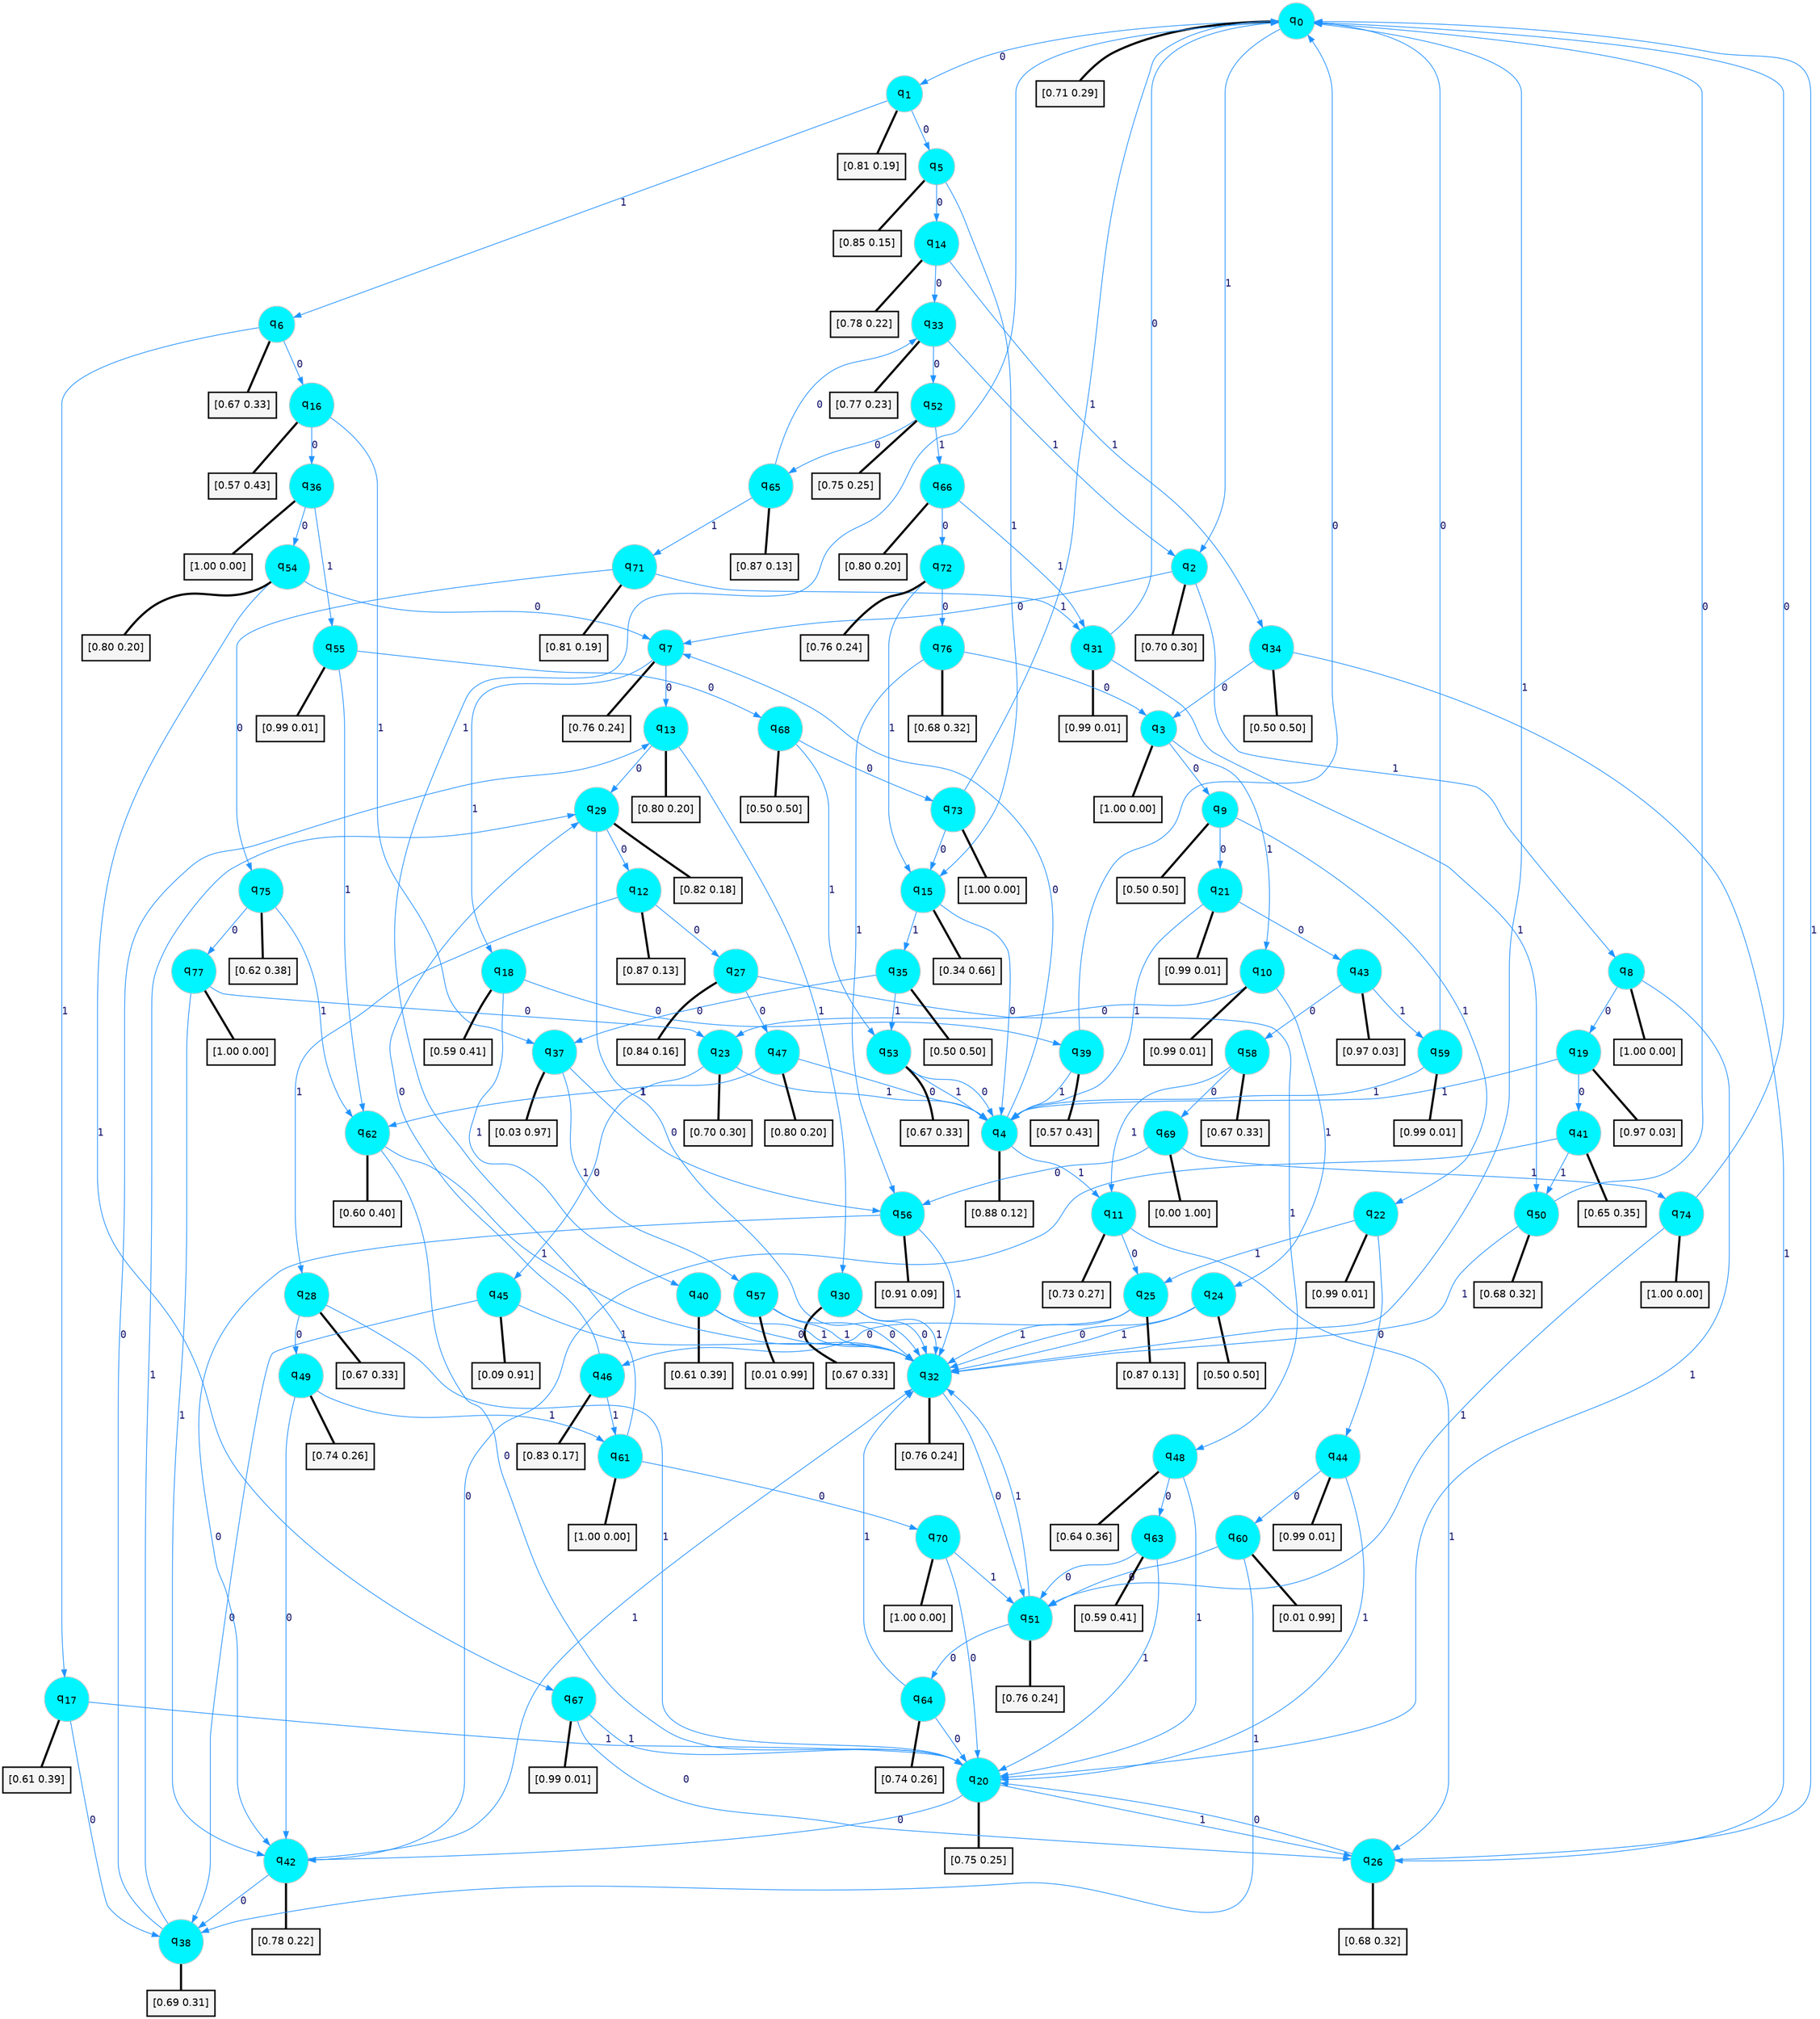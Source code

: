 digraph G {
graph [
bgcolor=transparent, dpi=300, rankdir=TD, size="40,25"];
node [
color=gray, fillcolor=turquoise1, fontcolor=black, fontname=Helvetica, fontsize=16, fontweight=bold, shape=circle, style=filled];
edge [
arrowsize=1, color=dodgerblue1, fontcolor=midnightblue, fontname=courier, fontweight=bold, penwidth=1, style=solid, weight=20];
0[label=<q<SUB>0</SUB>>];
1[label=<q<SUB>1</SUB>>];
2[label=<q<SUB>2</SUB>>];
3[label=<q<SUB>3</SUB>>];
4[label=<q<SUB>4</SUB>>];
5[label=<q<SUB>5</SUB>>];
6[label=<q<SUB>6</SUB>>];
7[label=<q<SUB>7</SUB>>];
8[label=<q<SUB>8</SUB>>];
9[label=<q<SUB>9</SUB>>];
10[label=<q<SUB>10</SUB>>];
11[label=<q<SUB>11</SUB>>];
12[label=<q<SUB>12</SUB>>];
13[label=<q<SUB>13</SUB>>];
14[label=<q<SUB>14</SUB>>];
15[label=<q<SUB>15</SUB>>];
16[label=<q<SUB>16</SUB>>];
17[label=<q<SUB>17</SUB>>];
18[label=<q<SUB>18</SUB>>];
19[label=<q<SUB>19</SUB>>];
20[label=<q<SUB>20</SUB>>];
21[label=<q<SUB>21</SUB>>];
22[label=<q<SUB>22</SUB>>];
23[label=<q<SUB>23</SUB>>];
24[label=<q<SUB>24</SUB>>];
25[label=<q<SUB>25</SUB>>];
26[label=<q<SUB>26</SUB>>];
27[label=<q<SUB>27</SUB>>];
28[label=<q<SUB>28</SUB>>];
29[label=<q<SUB>29</SUB>>];
30[label=<q<SUB>30</SUB>>];
31[label=<q<SUB>31</SUB>>];
32[label=<q<SUB>32</SUB>>];
33[label=<q<SUB>33</SUB>>];
34[label=<q<SUB>34</SUB>>];
35[label=<q<SUB>35</SUB>>];
36[label=<q<SUB>36</SUB>>];
37[label=<q<SUB>37</SUB>>];
38[label=<q<SUB>38</SUB>>];
39[label=<q<SUB>39</SUB>>];
40[label=<q<SUB>40</SUB>>];
41[label=<q<SUB>41</SUB>>];
42[label=<q<SUB>42</SUB>>];
43[label=<q<SUB>43</SUB>>];
44[label=<q<SUB>44</SUB>>];
45[label=<q<SUB>45</SUB>>];
46[label=<q<SUB>46</SUB>>];
47[label=<q<SUB>47</SUB>>];
48[label=<q<SUB>48</SUB>>];
49[label=<q<SUB>49</SUB>>];
50[label=<q<SUB>50</SUB>>];
51[label=<q<SUB>51</SUB>>];
52[label=<q<SUB>52</SUB>>];
53[label=<q<SUB>53</SUB>>];
54[label=<q<SUB>54</SUB>>];
55[label=<q<SUB>55</SUB>>];
56[label=<q<SUB>56</SUB>>];
57[label=<q<SUB>57</SUB>>];
58[label=<q<SUB>58</SUB>>];
59[label=<q<SUB>59</SUB>>];
60[label=<q<SUB>60</SUB>>];
61[label=<q<SUB>61</SUB>>];
62[label=<q<SUB>62</SUB>>];
63[label=<q<SUB>63</SUB>>];
64[label=<q<SUB>64</SUB>>];
65[label=<q<SUB>65</SUB>>];
66[label=<q<SUB>66</SUB>>];
67[label=<q<SUB>67</SUB>>];
68[label=<q<SUB>68</SUB>>];
69[label=<q<SUB>69</SUB>>];
70[label=<q<SUB>70</SUB>>];
71[label=<q<SUB>71</SUB>>];
72[label=<q<SUB>72</SUB>>];
73[label=<q<SUB>73</SUB>>];
74[label=<q<SUB>74</SUB>>];
75[label=<q<SUB>75</SUB>>];
76[label=<q<SUB>76</SUB>>];
77[label=<q<SUB>77</SUB>>];
78[label="[0.71 0.29]", shape=box,fontcolor=black, fontname=Helvetica, fontsize=14, penwidth=2, fillcolor=whitesmoke,color=black];
79[label="[0.81 0.19]", shape=box,fontcolor=black, fontname=Helvetica, fontsize=14, penwidth=2, fillcolor=whitesmoke,color=black];
80[label="[0.70 0.30]", shape=box,fontcolor=black, fontname=Helvetica, fontsize=14, penwidth=2, fillcolor=whitesmoke,color=black];
81[label="[1.00 0.00]", shape=box,fontcolor=black, fontname=Helvetica, fontsize=14, penwidth=2, fillcolor=whitesmoke,color=black];
82[label="[0.88 0.12]", shape=box,fontcolor=black, fontname=Helvetica, fontsize=14, penwidth=2, fillcolor=whitesmoke,color=black];
83[label="[0.85 0.15]", shape=box,fontcolor=black, fontname=Helvetica, fontsize=14, penwidth=2, fillcolor=whitesmoke,color=black];
84[label="[0.67 0.33]", shape=box,fontcolor=black, fontname=Helvetica, fontsize=14, penwidth=2, fillcolor=whitesmoke,color=black];
85[label="[0.76 0.24]", shape=box,fontcolor=black, fontname=Helvetica, fontsize=14, penwidth=2, fillcolor=whitesmoke,color=black];
86[label="[1.00 0.00]", shape=box,fontcolor=black, fontname=Helvetica, fontsize=14, penwidth=2, fillcolor=whitesmoke,color=black];
87[label="[0.50 0.50]", shape=box,fontcolor=black, fontname=Helvetica, fontsize=14, penwidth=2, fillcolor=whitesmoke,color=black];
88[label="[0.99 0.01]", shape=box,fontcolor=black, fontname=Helvetica, fontsize=14, penwidth=2, fillcolor=whitesmoke,color=black];
89[label="[0.73 0.27]", shape=box,fontcolor=black, fontname=Helvetica, fontsize=14, penwidth=2, fillcolor=whitesmoke,color=black];
90[label="[0.87 0.13]", shape=box,fontcolor=black, fontname=Helvetica, fontsize=14, penwidth=2, fillcolor=whitesmoke,color=black];
91[label="[0.80 0.20]", shape=box,fontcolor=black, fontname=Helvetica, fontsize=14, penwidth=2, fillcolor=whitesmoke,color=black];
92[label="[0.78 0.22]", shape=box,fontcolor=black, fontname=Helvetica, fontsize=14, penwidth=2, fillcolor=whitesmoke,color=black];
93[label="[0.34 0.66]", shape=box,fontcolor=black, fontname=Helvetica, fontsize=14, penwidth=2, fillcolor=whitesmoke,color=black];
94[label="[0.57 0.43]", shape=box,fontcolor=black, fontname=Helvetica, fontsize=14, penwidth=2, fillcolor=whitesmoke,color=black];
95[label="[0.61 0.39]", shape=box,fontcolor=black, fontname=Helvetica, fontsize=14, penwidth=2, fillcolor=whitesmoke,color=black];
96[label="[0.59 0.41]", shape=box,fontcolor=black, fontname=Helvetica, fontsize=14, penwidth=2, fillcolor=whitesmoke,color=black];
97[label="[0.97 0.03]", shape=box,fontcolor=black, fontname=Helvetica, fontsize=14, penwidth=2, fillcolor=whitesmoke,color=black];
98[label="[0.75 0.25]", shape=box,fontcolor=black, fontname=Helvetica, fontsize=14, penwidth=2, fillcolor=whitesmoke,color=black];
99[label="[0.99 0.01]", shape=box,fontcolor=black, fontname=Helvetica, fontsize=14, penwidth=2, fillcolor=whitesmoke,color=black];
100[label="[0.99 0.01]", shape=box,fontcolor=black, fontname=Helvetica, fontsize=14, penwidth=2, fillcolor=whitesmoke,color=black];
101[label="[0.70 0.30]", shape=box,fontcolor=black, fontname=Helvetica, fontsize=14, penwidth=2, fillcolor=whitesmoke,color=black];
102[label="[0.50 0.50]", shape=box,fontcolor=black, fontname=Helvetica, fontsize=14, penwidth=2, fillcolor=whitesmoke,color=black];
103[label="[0.87 0.13]", shape=box,fontcolor=black, fontname=Helvetica, fontsize=14, penwidth=2, fillcolor=whitesmoke,color=black];
104[label="[0.68 0.32]", shape=box,fontcolor=black, fontname=Helvetica, fontsize=14, penwidth=2, fillcolor=whitesmoke,color=black];
105[label="[0.84 0.16]", shape=box,fontcolor=black, fontname=Helvetica, fontsize=14, penwidth=2, fillcolor=whitesmoke,color=black];
106[label="[0.67 0.33]", shape=box,fontcolor=black, fontname=Helvetica, fontsize=14, penwidth=2, fillcolor=whitesmoke,color=black];
107[label="[0.82 0.18]", shape=box,fontcolor=black, fontname=Helvetica, fontsize=14, penwidth=2, fillcolor=whitesmoke,color=black];
108[label="[0.67 0.33]", shape=box,fontcolor=black, fontname=Helvetica, fontsize=14, penwidth=2, fillcolor=whitesmoke,color=black];
109[label="[0.99 0.01]", shape=box,fontcolor=black, fontname=Helvetica, fontsize=14, penwidth=2, fillcolor=whitesmoke,color=black];
110[label="[0.76 0.24]", shape=box,fontcolor=black, fontname=Helvetica, fontsize=14, penwidth=2, fillcolor=whitesmoke,color=black];
111[label="[0.77 0.23]", shape=box,fontcolor=black, fontname=Helvetica, fontsize=14, penwidth=2, fillcolor=whitesmoke,color=black];
112[label="[0.50 0.50]", shape=box,fontcolor=black, fontname=Helvetica, fontsize=14, penwidth=2, fillcolor=whitesmoke,color=black];
113[label="[0.50 0.50]", shape=box,fontcolor=black, fontname=Helvetica, fontsize=14, penwidth=2, fillcolor=whitesmoke,color=black];
114[label="[1.00 0.00]", shape=box,fontcolor=black, fontname=Helvetica, fontsize=14, penwidth=2, fillcolor=whitesmoke,color=black];
115[label="[0.03 0.97]", shape=box,fontcolor=black, fontname=Helvetica, fontsize=14, penwidth=2, fillcolor=whitesmoke,color=black];
116[label="[0.69 0.31]", shape=box,fontcolor=black, fontname=Helvetica, fontsize=14, penwidth=2, fillcolor=whitesmoke,color=black];
117[label="[0.57 0.43]", shape=box,fontcolor=black, fontname=Helvetica, fontsize=14, penwidth=2, fillcolor=whitesmoke,color=black];
118[label="[0.61 0.39]", shape=box,fontcolor=black, fontname=Helvetica, fontsize=14, penwidth=2, fillcolor=whitesmoke,color=black];
119[label="[0.65 0.35]", shape=box,fontcolor=black, fontname=Helvetica, fontsize=14, penwidth=2, fillcolor=whitesmoke,color=black];
120[label="[0.78 0.22]", shape=box,fontcolor=black, fontname=Helvetica, fontsize=14, penwidth=2, fillcolor=whitesmoke,color=black];
121[label="[0.97 0.03]", shape=box,fontcolor=black, fontname=Helvetica, fontsize=14, penwidth=2, fillcolor=whitesmoke,color=black];
122[label="[0.99 0.01]", shape=box,fontcolor=black, fontname=Helvetica, fontsize=14, penwidth=2, fillcolor=whitesmoke,color=black];
123[label="[0.09 0.91]", shape=box,fontcolor=black, fontname=Helvetica, fontsize=14, penwidth=2, fillcolor=whitesmoke,color=black];
124[label="[0.83 0.17]", shape=box,fontcolor=black, fontname=Helvetica, fontsize=14, penwidth=2, fillcolor=whitesmoke,color=black];
125[label="[0.80 0.20]", shape=box,fontcolor=black, fontname=Helvetica, fontsize=14, penwidth=2, fillcolor=whitesmoke,color=black];
126[label="[0.64 0.36]", shape=box,fontcolor=black, fontname=Helvetica, fontsize=14, penwidth=2, fillcolor=whitesmoke,color=black];
127[label="[0.74 0.26]", shape=box,fontcolor=black, fontname=Helvetica, fontsize=14, penwidth=2, fillcolor=whitesmoke,color=black];
128[label="[0.68 0.32]", shape=box,fontcolor=black, fontname=Helvetica, fontsize=14, penwidth=2, fillcolor=whitesmoke,color=black];
129[label="[0.76 0.24]", shape=box,fontcolor=black, fontname=Helvetica, fontsize=14, penwidth=2, fillcolor=whitesmoke,color=black];
130[label="[0.75 0.25]", shape=box,fontcolor=black, fontname=Helvetica, fontsize=14, penwidth=2, fillcolor=whitesmoke,color=black];
131[label="[0.67 0.33]", shape=box,fontcolor=black, fontname=Helvetica, fontsize=14, penwidth=2, fillcolor=whitesmoke,color=black];
132[label="[0.80 0.20]", shape=box,fontcolor=black, fontname=Helvetica, fontsize=14, penwidth=2, fillcolor=whitesmoke,color=black];
133[label="[0.99 0.01]", shape=box,fontcolor=black, fontname=Helvetica, fontsize=14, penwidth=2, fillcolor=whitesmoke,color=black];
134[label="[0.91 0.09]", shape=box,fontcolor=black, fontname=Helvetica, fontsize=14, penwidth=2, fillcolor=whitesmoke,color=black];
135[label="[0.01 0.99]", shape=box,fontcolor=black, fontname=Helvetica, fontsize=14, penwidth=2, fillcolor=whitesmoke,color=black];
136[label="[0.67 0.33]", shape=box,fontcolor=black, fontname=Helvetica, fontsize=14, penwidth=2, fillcolor=whitesmoke,color=black];
137[label="[0.99 0.01]", shape=box,fontcolor=black, fontname=Helvetica, fontsize=14, penwidth=2, fillcolor=whitesmoke,color=black];
138[label="[0.01 0.99]", shape=box,fontcolor=black, fontname=Helvetica, fontsize=14, penwidth=2, fillcolor=whitesmoke,color=black];
139[label="[1.00 0.00]", shape=box,fontcolor=black, fontname=Helvetica, fontsize=14, penwidth=2, fillcolor=whitesmoke,color=black];
140[label="[0.60 0.40]", shape=box,fontcolor=black, fontname=Helvetica, fontsize=14, penwidth=2, fillcolor=whitesmoke,color=black];
141[label="[0.59 0.41]", shape=box,fontcolor=black, fontname=Helvetica, fontsize=14, penwidth=2, fillcolor=whitesmoke,color=black];
142[label="[0.74 0.26]", shape=box,fontcolor=black, fontname=Helvetica, fontsize=14, penwidth=2, fillcolor=whitesmoke,color=black];
143[label="[0.87 0.13]", shape=box,fontcolor=black, fontname=Helvetica, fontsize=14, penwidth=2, fillcolor=whitesmoke,color=black];
144[label="[0.80 0.20]", shape=box,fontcolor=black, fontname=Helvetica, fontsize=14, penwidth=2, fillcolor=whitesmoke,color=black];
145[label="[0.99 0.01]", shape=box,fontcolor=black, fontname=Helvetica, fontsize=14, penwidth=2, fillcolor=whitesmoke,color=black];
146[label="[0.50 0.50]", shape=box,fontcolor=black, fontname=Helvetica, fontsize=14, penwidth=2, fillcolor=whitesmoke,color=black];
147[label="[0.00 1.00]", shape=box,fontcolor=black, fontname=Helvetica, fontsize=14, penwidth=2, fillcolor=whitesmoke,color=black];
148[label="[1.00 0.00]", shape=box,fontcolor=black, fontname=Helvetica, fontsize=14, penwidth=2, fillcolor=whitesmoke,color=black];
149[label="[0.81 0.19]", shape=box,fontcolor=black, fontname=Helvetica, fontsize=14, penwidth=2, fillcolor=whitesmoke,color=black];
150[label="[0.76 0.24]", shape=box,fontcolor=black, fontname=Helvetica, fontsize=14, penwidth=2, fillcolor=whitesmoke,color=black];
151[label="[1.00 0.00]", shape=box,fontcolor=black, fontname=Helvetica, fontsize=14, penwidth=2, fillcolor=whitesmoke,color=black];
152[label="[1.00 0.00]", shape=box,fontcolor=black, fontname=Helvetica, fontsize=14, penwidth=2, fillcolor=whitesmoke,color=black];
153[label="[0.62 0.38]", shape=box,fontcolor=black, fontname=Helvetica, fontsize=14, penwidth=2, fillcolor=whitesmoke,color=black];
154[label="[0.68 0.32]", shape=box,fontcolor=black, fontname=Helvetica, fontsize=14, penwidth=2, fillcolor=whitesmoke,color=black];
155[label="[1.00 0.00]", shape=box,fontcolor=black, fontname=Helvetica, fontsize=14, penwidth=2, fillcolor=whitesmoke,color=black];
0->1 [label=0];
0->2 [label=1];
0->78 [arrowhead=none, penwidth=3,color=black];
1->5 [label=0];
1->6 [label=1];
1->79 [arrowhead=none, penwidth=3,color=black];
2->7 [label=0];
2->8 [label=1];
2->80 [arrowhead=none, penwidth=3,color=black];
3->9 [label=0];
3->10 [label=1];
3->81 [arrowhead=none, penwidth=3,color=black];
4->7 [label=0];
4->11 [label=1];
4->82 [arrowhead=none, penwidth=3,color=black];
5->14 [label=0];
5->15 [label=1];
5->83 [arrowhead=none, penwidth=3,color=black];
6->16 [label=0];
6->17 [label=1];
6->84 [arrowhead=none, penwidth=3,color=black];
7->13 [label=0];
7->18 [label=1];
7->85 [arrowhead=none, penwidth=3,color=black];
8->19 [label=0];
8->20 [label=1];
8->86 [arrowhead=none, penwidth=3,color=black];
9->21 [label=0];
9->22 [label=1];
9->87 [arrowhead=none, penwidth=3,color=black];
10->23 [label=0];
10->24 [label=1];
10->88 [arrowhead=none, penwidth=3,color=black];
11->25 [label=0];
11->26 [label=1];
11->89 [arrowhead=none, penwidth=3,color=black];
12->27 [label=0];
12->28 [label=1];
12->90 [arrowhead=none, penwidth=3,color=black];
13->29 [label=0];
13->30 [label=1];
13->91 [arrowhead=none, penwidth=3,color=black];
14->33 [label=0];
14->34 [label=1];
14->92 [arrowhead=none, penwidth=3,color=black];
15->4 [label=0];
15->35 [label=1];
15->93 [arrowhead=none, penwidth=3,color=black];
16->36 [label=0];
16->37 [label=1];
16->94 [arrowhead=none, penwidth=3,color=black];
17->38 [label=0];
17->20 [label=1];
17->95 [arrowhead=none, penwidth=3,color=black];
18->39 [label=0];
18->40 [label=1];
18->96 [arrowhead=none, penwidth=3,color=black];
19->41 [label=0];
19->4 [label=1];
19->97 [arrowhead=none, penwidth=3,color=black];
20->42 [label=0];
20->26 [label=1];
20->98 [arrowhead=none, penwidth=3,color=black];
21->43 [label=0];
21->4 [label=1];
21->99 [arrowhead=none, penwidth=3,color=black];
22->44 [label=0];
22->25 [label=1];
22->100 [arrowhead=none, penwidth=3,color=black];
23->45 [label=0];
23->4 [label=1];
23->101 [arrowhead=none, penwidth=3,color=black];
24->32 [label=0];
24->32 [label=1];
24->102 [arrowhead=none, penwidth=3,color=black];
25->46 [label=0];
25->32 [label=1];
25->103 [arrowhead=none, penwidth=3,color=black];
26->20 [label=0];
26->0 [label=1];
26->104 [arrowhead=none, penwidth=3,color=black];
27->47 [label=0];
27->48 [label=1];
27->105 [arrowhead=none, penwidth=3,color=black];
28->49 [label=0];
28->20 [label=1];
28->106 [arrowhead=none, penwidth=3,color=black];
29->12 [label=0];
29->32 [label=1];
29->107 [arrowhead=none, penwidth=3,color=black];
30->32 [label=0];
30->32 [label=1];
30->108 [arrowhead=none, penwidth=3,color=black];
31->0 [label=0];
31->50 [label=1];
31->109 [arrowhead=none, penwidth=3,color=black];
32->51 [label=0];
32->0 [label=1];
32->110 [arrowhead=none, penwidth=3,color=black];
33->52 [label=0];
33->2 [label=1];
33->111 [arrowhead=none, penwidth=3,color=black];
34->3 [label=0];
34->26 [label=1];
34->112 [arrowhead=none, penwidth=3,color=black];
35->37 [label=0];
35->53 [label=1];
35->113 [arrowhead=none, penwidth=3,color=black];
36->54 [label=0];
36->55 [label=1];
36->114 [arrowhead=none, penwidth=3,color=black];
37->56 [label=0];
37->57 [label=1];
37->115 [arrowhead=none, penwidth=3,color=black];
38->13 [label=0];
38->29 [label=1];
38->116 [arrowhead=none, penwidth=3,color=black];
39->0 [label=0];
39->4 [label=1];
39->117 [arrowhead=none, penwidth=3,color=black];
40->32 [label=0];
40->32 [label=1];
40->118 [arrowhead=none, penwidth=3,color=black];
41->42 [label=0];
41->50 [label=1];
41->119 [arrowhead=none, penwidth=3,color=black];
42->38 [label=0];
42->32 [label=1];
42->120 [arrowhead=none, penwidth=3,color=black];
43->58 [label=0];
43->59 [label=1];
43->121 [arrowhead=none, penwidth=3,color=black];
44->60 [label=0];
44->20 [label=1];
44->122 [arrowhead=none, penwidth=3,color=black];
45->38 [label=0];
45->32 [label=1];
45->123 [arrowhead=none, penwidth=3,color=black];
46->29 [label=0];
46->61 [label=1];
46->124 [arrowhead=none, penwidth=3,color=black];
47->4 [label=0];
47->62 [label=1];
47->125 [arrowhead=none, penwidth=3,color=black];
48->63 [label=0];
48->20 [label=1];
48->126 [arrowhead=none, penwidth=3,color=black];
49->42 [label=0];
49->61 [label=1];
49->127 [arrowhead=none, penwidth=3,color=black];
50->0 [label=0];
50->32 [label=1];
50->128 [arrowhead=none, penwidth=3,color=black];
51->64 [label=0];
51->32 [label=1];
51->129 [arrowhead=none, penwidth=3,color=black];
52->65 [label=0];
52->66 [label=1];
52->130 [arrowhead=none, penwidth=3,color=black];
53->4 [label=0];
53->4 [label=1];
53->131 [arrowhead=none, penwidth=3,color=black];
54->7 [label=0];
54->67 [label=1];
54->132 [arrowhead=none, penwidth=3,color=black];
55->68 [label=0];
55->62 [label=1];
55->133 [arrowhead=none, penwidth=3,color=black];
56->42 [label=0];
56->32 [label=1];
56->134 [arrowhead=none, penwidth=3,color=black];
57->32 [label=0];
57->32 [label=1];
57->135 [arrowhead=none, penwidth=3,color=black];
58->69 [label=0];
58->11 [label=1];
58->136 [arrowhead=none, penwidth=3,color=black];
59->0 [label=0];
59->4 [label=1];
59->137 [arrowhead=none, penwidth=3,color=black];
60->51 [label=0];
60->38 [label=1];
60->138 [arrowhead=none, penwidth=3,color=black];
61->70 [label=0];
61->0 [label=1];
61->139 [arrowhead=none, penwidth=3,color=black];
62->20 [label=0];
62->32 [label=1];
62->140 [arrowhead=none, penwidth=3,color=black];
63->51 [label=0];
63->20 [label=1];
63->141 [arrowhead=none, penwidth=3,color=black];
64->20 [label=0];
64->32 [label=1];
64->142 [arrowhead=none, penwidth=3,color=black];
65->33 [label=0];
65->71 [label=1];
65->143 [arrowhead=none, penwidth=3,color=black];
66->72 [label=0];
66->31 [label=1];
66->144 [arrowhead=none, penwidth=3,color=black];
67->26 [label=0];
67->20 [label=1];
67->145 [arrowhead=none, penwidth=3,color=black];
68->73 [label=0];
68->53 [label=1];
68->146 [arrowhead=none, penwidth=3,color=black];
69->56 [label=0];
69->74 [label=1];
69->147 [arrowhead=none, penwidth=3,color=black];
70->20 [label=0];
70->51 [label=1];
70->148 [arrowhead=none, penwidth=3,color=black];
71->75 [label=0];
71->31 [label=1];
71->149 [arrowhead=none, penwidth=3,color=black];
72->76 [label=0];
72->15 [label=1];
72->150 [arrowhead=none, penwidth=3,color=black];
73->15 [label=0];
73->0 [label=1];
73->151 [arrowhead=none, penwidth=3,color=black];
74->0 [label=0];
74->51 [label=1];
74->152 [arrowhead=none, penwidth=3,color=black];
75->77 [label=0];
75->62 [label=1];
75->153 [arrowhead=none, penwidth=3,color=black];
76->3 [label=0];
76->56 [label=1];
76->154 [arrowhead=none, penwidth=3,color=black];
77->23 [label=0];
77->42 [label=1];
77->155 [arrowhead=none, penwidth=3,color=black];
}

